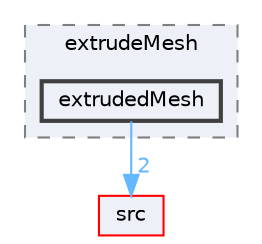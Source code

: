 digraph "applications/utilities/mesh/generation/extrude/extrudeMesh/extrudedMesh"
{
 // LATEX_PDF_SIZE
  bgcolor="transparent";
  edge [fontname=Helvetica,fontsize=10,labelfontname=Helvetica,labelfontsize=10];
  node [fontname=Helvetica,fontsize=10,shape=box,height=0.2,width=0.4];
  compound=true
  subgraph clusterdir_9a51be37f772d585bc6d386aea0fb699 {
    graph [ bgcolor="#edf0f7", pencolor="grey50", label="extrudeMesh", fontname=Helvetica,fontsize=10 style="filled,dashed", URL="dir_9a51be37f772d585bc6d386aea0fb699.html",tooltip=""]
  dir_2f1f2e377d3f1a6563b95428502d8703 [label="extrudedMesh", fillcolor="#edf0f7", color="grey25", style="filled,bold", URL="dir_2f1f2e377d3f1a6563b95428502d8703.html",tooltip=""];
  }
  dir_68267d1309a1af8e8297ef4c3efbcdba [label="src", fillcolor="#edf0f7", color="red", style="filled", URL="dir_68267d1309a1af8e8297ef4c3efbcdba.html",tooltip=""];
  dir_2f1f2e377d3f1a6563b95428502d8703->dir_68267d1309a1af8e8297ef4c3efbcdba [headlabel="2", labeldistance=1.5 headhref="dir_001234_003729.html" href="dir_001234_003729.html" color="steelblue1" fontcolor="steelblue1"];
}
